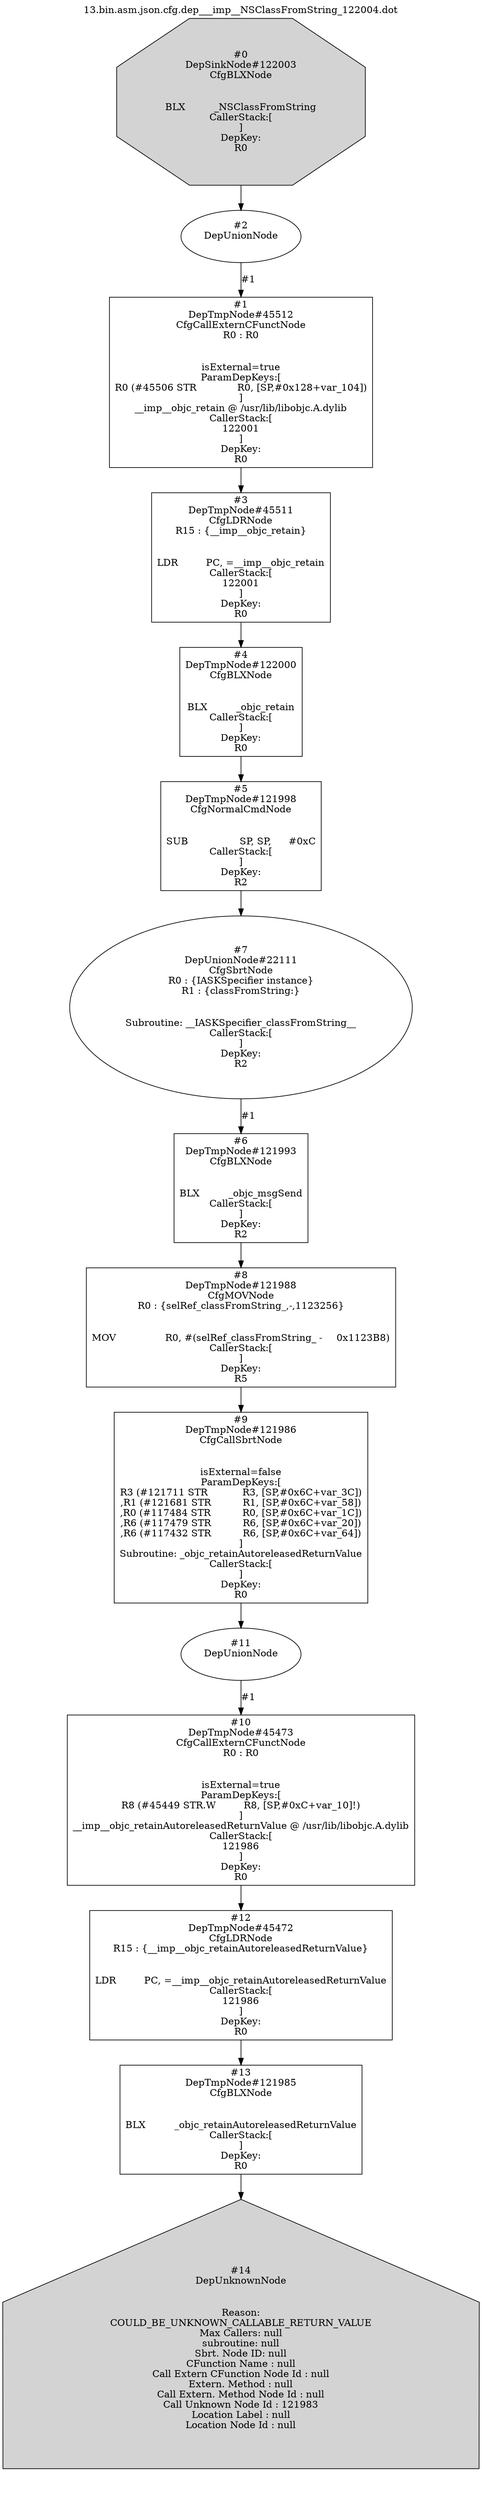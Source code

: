 digraph cfg {
	label="13.bin.asm.json.cfg.dep___imp__NSClassFromString_122004.dot"
	labelloc=t
		n0 [shape=octagon, label="#0\nDepSinkNode#122003\nCfgBLXNode\n\n\nBLX		_NSClassFromString\nCallerStack:[\n]\nDepKey:\nR0",style=filled];
		n1 [shape=box, label="#1\nDepTmpNode#45512\nCfgCallExternCFunctNode\nR0 : R0\n\n\nisExternal=true\nParamDepKeys:[\nR0 (#45506 STR		R0, [SP,#0x128+var_104])\n]\n__imp__objc_retain @ /usr/lib/libobjc.A.dylib\nCallerStack:[\n122001\n]\nDepKey:\nR0"];
		n2 [shape=ellipse, label="#2\nDepUnionNode\n\n"];
		n3 [shape=box, label="#3\nDepTmpNode#45511\nCfgLDRNode\nR15 : {__imp__objc_retain}\n\n\nLDR		PC, =__imp__objc_retain\nCallerStack:[\n122001\n]\nDepKey:\nR0"];
		n4 [shape=box, label="#4\nDepTmpNode#122000\nCfgBLXNode\n\n\nBLX		_objc_retain\nCallerStack:[\n]\nDepKey:\nR0"];
		n5 [shape=box, label="#5\nDepTmpNode#121998\nCfgNormalCmdNode\n\n\nSUB		SP, SP,	#0xC\nCallerStack:[\n]\nDepKey:\nR2"];
		n6 [shape=box, label="#6\nDepTmpNode#121993\nCfgBLXNode\n\n\nBLX		_objc_msgSend\nCallerStack:[\n]\nDepKey:\nR2"];
		n7 [shape=ellipse, label="#7\nDepUnionNode#22111\nCfgSbrtNode\nR0 : {IASKSpecifier instance}\nR1 : {classFromString:}\n\n\nSubroutine: __IASKSpecifier_classFromString__\nCallerStack:[\n]\nDepKey:\nR2"];
		n8 [shape=box, label="#8\nDepTmpNode#121988\nCfgMOVNode\nR0 : {selRef_classFromString_,-,1123256}\n\n\nMOV		R0, #(selRef_classFromString_ -	0x1123B8)\nCallerStack:[\n]\nDepKey:\nR5"];
		n9 [shape=box, label="#9\nDepTmpNode#121986\nCfgCallSbrtNode\n\n\nisExternal=false\nParamDepKeys:[\nR3 (#121711 STR		R3, [SP,#0x6C+var_3C])\n,R1 (#121681 STR		R1, [SP,#0x6C+var_58])\n,R0 (#117484 STR		R0, [SP,#0x6C+var_1C])\n,R6 (#117479 STR		R6, [SP,#0x6C+var_20])\n,R6 (#117432 STR		R6, [SP,#0x6C+var_64])\n]\nSubroutine: _objc_retainAutoreleasedReturnValue\nCallerStack:[\n]\nDepKey:\nR0"];
		n10 [shape=box, label="#10\nDepTmpNode#45473\nCfgCallExternCFunctNode\nR0 : R0\n\n\nisExternal=true\nParamDepKeys:[\nR8 (#45449 STR.W		R8, [SP,#0xC+var_10]!)\n]\n__imp__objc_retainAutoreleasedReturnValue @ /usr/lib/libobjc.A.dylib\nCallerStack:[\n121986\n]\nDepKey:\nR0"];
		n11 [shape=ellipse, label="#11\nDepUnionNode\n\n"];
		n12 [shape=box, label="#12\nDepTmpNode#45472\nCfgLDRNode\nR15 : {__imp__objc_retainAutoreleasedReturnValue}\n\n\nLDR		PC, =__imp__objc_retainAutoreleasedReturnValue\nCallerStack:[\n121986\n]\nDepKey:\nR0"];
		n13 [shape=box, label="#13\nDepTmpNode#121985\nCfgBLXNode\n\n\nBLX		_objc_retainAutoreleasedReturnValue\nCallerStack:[\n]\nDepKey:\nR0"];
		n14 [shape=house, label="#14\nDepUnknownNode\n\n\nReason:\nCOULD_BE_UNKNOWN_CALLABLE_RETURN_VALUE\nMax Callers: null\nsubroutine: null\nSbrt. Node ID: null\nCFunction Name : null\nCall Extern CFunction Node Id : null\nExtern. Method : null\nCall Extern. Method Node Id : null\nCall Unknown Node Id : 121983\nLocation Label : null\nLocation Node Id : null",style=filled];
		n2 -> n1 [label="#1"];
		n1 -> n3 [label=""];
		n3 -> n4 [label=""];
		n4 -> n5 [label=""];
		n5 -> n7 [label=""];
		n7 -> n6 [label="#1"];
		n6 -> n8 [label=""];
		n8 -> n9 [label=""];
		n11 -> n10 [label="#1"];
		n10 -> n12 [label=""];
		n12 -> n13 [label=""];
		n13 -> n14 [label=""];
		n9 -> n11 [label=""];
		n0 -> n2 [label=""];




}
